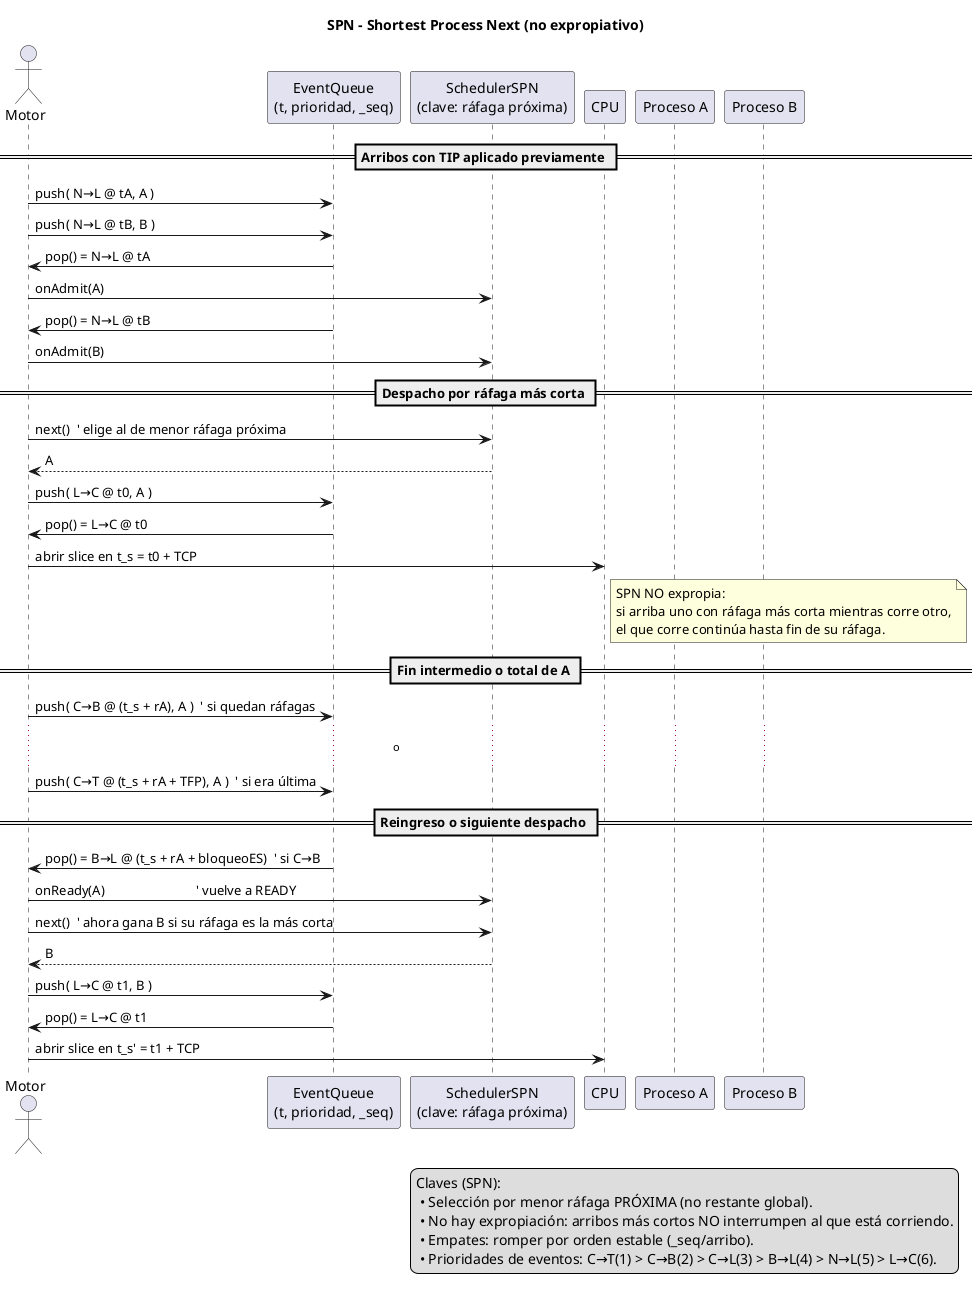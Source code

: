 @startuml 07-secuencia-spn
title SPN – Shortest Process Next (no expropiativo)

actor "Motor" as ENG
participant "EventQueue\n(t, prioridad, _seq)" as EQ
participant "SchedulerSPN\n(clave: ráfaga próxima)" as SCH
participant "CPU" as CPU
participant "Proceso A" as PA
participant "Proceso B" as PB

== Arribos con TIP aplicado previamente ==
ENG -> EQ : push( N→L @ tA, A )
ENG -> EQ : push( N→L @ tB, B )

EQ -> ENG : pop() = N→L @ tA
ENG -> SCH : onAdmit(A)

EQ -> ENG : pop() = N→L @ tB
ENG -> SCH : onAdmit(B)

== Despacho por ráfaga más corta ==
ENG -> SCH : next()  ' elige al de menor ráfaga próxima
SCH --> ENG : A
ENG -> EQ : push( L→C @ t0, A )

EQ -> ENG : pop() = L→C @ t0
ENG -> CPU : abrir slice en t_s = t0 + TCP
note right of CPU
  SPN NO expropia:
  si arriba uno con ráfaga más corta mientras corre otro,
  el que corre continúa hasta fin de su ráfaga.
end note

== Fin intermedio o total de A ==
ENG -> EQ : push( C→B @ (t_s + rA), A )  ' si quedan ráfagas
... o ...
ENG -> EQ : push( C→T @ (t_s + rA + TFP), A )  ' si era última

== Reingreso o siguiente despacho ==
EQ -> ENG : pop() = B→L @ (t_s + rA + bloqueoES)  ' si C→B
ENG -> SCH : onReady(A)                           ' vuelve a READY

ENG -> SCH : next()  ' ahora gana B si su ráfaga es la más corta
SCH --> ENG : B
ENG -> EQ : push( L→C @ t1, B )

EQ -> ENG : pop() = L→C @ t1
ENG -> CPU : abrir slice en t_s' = t1 + TCP

legend right
  Claves (SPN):
   • Selección por menor ráfaga PRÓXIMA (no restante global).
   • No hay expropiación: arribos más cortos NO interrumpen al que está corriendo.
   • Empates: romper por orden estable (_seq/arribo).
   • Prioridades de eventos: C→T(1) > C→B(2) > C→L(3) > B→L(4) > N→L(5) > L→C(6).
endlegend
@enduml
